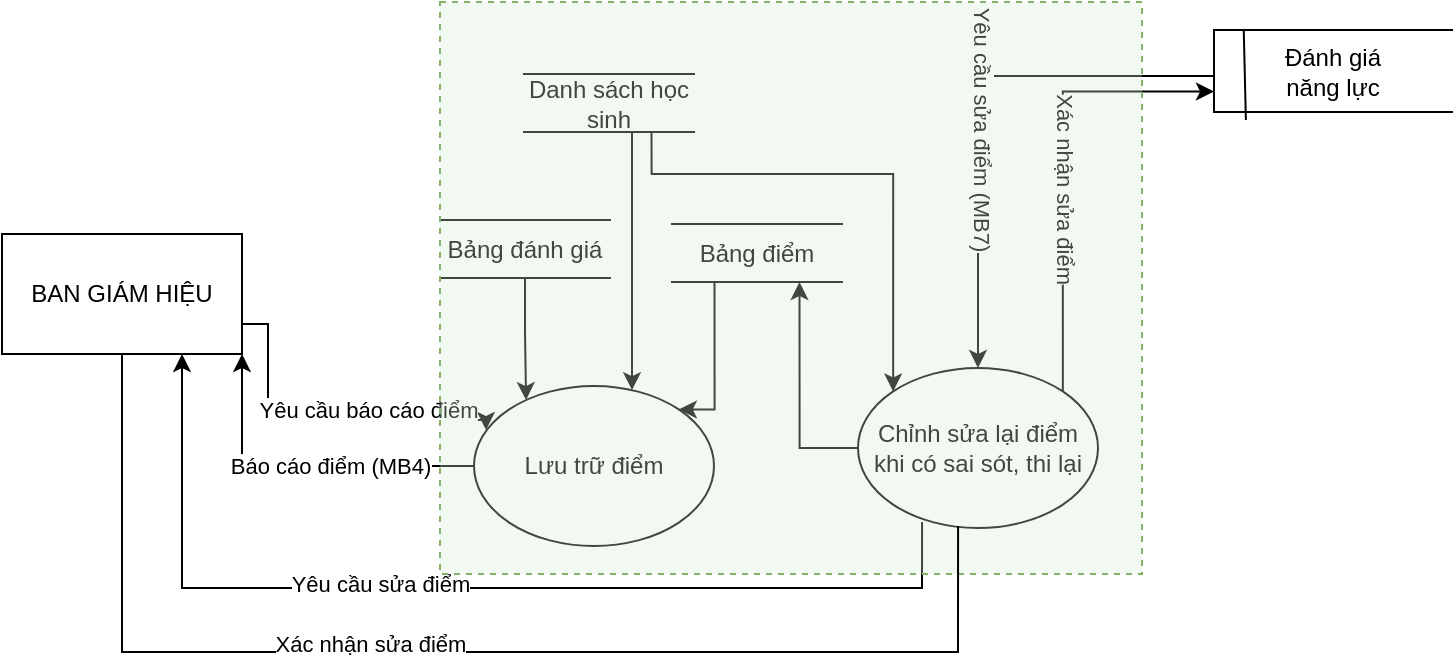 <mxfile version="14.6.9" type="github">
  <diagram id="v8CWMzZMD1nqFlNUUxB0" name="Page-1">
    <mxGraphModel dx="968" dy="539" grid="0" gridSize="10" guides="1" tooltips="1" connect="1" arrows="1" fold="1" page="1" pageScale="1" pageWidth="850" pageHeight="1100" background="#ffffff" math="0" shadow="0">
      <root>
        <mxCell id="0" />
        <mxCell id="1" parent="0" />
        <mxCell id="re4LQ4H5sNPmYUl-ZUZS-9" style="edgeStyle=orthogonalEdgeStyle;rounded=0;orthogonalLoop=1;jettySize=auto;html=1;entryX=0.75;entryY=1;entryDx=0;entryDy=0;align=right;exitX=0.267;exitY=0.963;exitDx=0;exitDy=0;exitPerimeter=0;" parent="1" source="re4LQ4H5sNPmYUl-ZUZS-49" target="re4LQ4H5sNPmYUl-ZUZS-21" edge="1">
          <mxGeometry relative="1" as="geometry">
            <Array as="points">
              <mxPoint x="495" y="500" />
              <mxPoint x="125" y="500" />
            </Array>
            <mxPoint x="109" y="687" as="sourcePoint" />
          </mxGeometry>
        </mxCell>
        <mxCell id="re4LQ4H5sNPmYUl-ZUZS-10" value="Yêu cầu sửa điểm" style="edgeLabel;html=1;align=center;verticalAlign=middle;resizable=0;points=[];" parent="re4LQ4H5sNPmYUl-ZUZS-9" vertex="1" connectable="0">
          <mxGeometry x="0.17" y="-2" relative="1" as="geometry">
            <mxPoint as="offset" />
          </mxGeometry>
        </mxCell>
        <mxCell id="RCif9exjOz4N3CUNnz2R-9" style="edgeStyle=orthogonalEdgeStyle;rounded=0;orthogonalLoop=1;jettySize=auto;html=1;exitX=1;exitY=0.75;exitDx=0;exitDy=0;entryX=0.05;entryY=0.275;entryDx=0;entryDy=0;entryPerimeter=0;" edge="1" parent="1" source="re4LQ4H5sNPmYUl-ZUZS-21" target="re4LQ4H5sNPmYUl-ZUZS-37">
          <mxGeometry relative="1" as="geometry">
            <Array as="points">
              <mxPoint x="168" y="368" />
              <mxPoint x="168" y="416" />
              <mxPoint x="277" y="416" />
            </Array>
          </mxGeometry>
        </mxCell>
        <mxCell id="RCif9exjOz4N3CUNnz2R-10" value="Yêu cầu báo cáo điểm" style="edgeLabel;html=1;align=center;verticalAlign=middle;resizable=0;points=[];" vertex="1" connectable="0" parent="RCif9exjOz4N3CUNnz2R-9">
          <mxGeometry x="0.086" y="1" relative="1" as="geometry">
            <mxPoint x="16" y="-4" as="offset" />
          </mxGeometry>
        </mxCell>
        <mxCell id="re4LQ4H5sNPmYUl-ZUZS-21" value="BAN GIÁM HIỆU" style="rounded=0;whiteSpace=wrap;html=1;" parent="1" vertex="1">
          <mxGeometry x="35" y="323" width="120" height="60" as="geometry" />
        </mxCell>
        <mxCell id="re4LQ4H5sNPmYUl-ZUZS-33" style="edgeStyle=orthogonalEdgeStyle;rounded=0;orthogonalLoop=1;jettySize=auto;html=1;entryX=0.5;entryY=0;entryDx=0;entryDy=0;exitX=0;exitY=0.5;exitDx=0;exitDy=0;" parent="1" source="re4LQ4H5sNPmYUl-ZUZS-50" target="re4LQ4H5sNPmYUl-ZUZS-49" edge="1">
          <mxGeometry relative="1" as="geometry">
            <Array as="points">
              <mxPoint x="523" y="244" />
            </Array>
            <mxPoint x="478" y="247" as="sourcePoint" />
          </mxGeometry>
        </mxCell>
        <mxCell id="re4LQ4H5sNPmYUl-ZUZS-34" value="Yêu cầu sửa điểm (MB7)" style="edgeLabel;html=1;align=center;verticalAlign=middle;resizable=0;points=[];rotation=90;" parent="re4LQ4H5sNPmYUl-ZUZS-33" vertex="1" connectable="0">
          <mxGeometry x="0.278" y="-4" relative="1" as="geometry">
            <mxPoint x="6" y="-24" as="offset" />
          </mxGeometry>
        </mxCell>
        <mxCell id="re4LQ4H5sNPmYUl-ZUZS-52" style="edgeStyle=orthogonalEdgeStyle;rounded=0;orthogonalLoop=1;jettySize=auto;html=1;exitX=0;exitY=0.5;exitDx=0;exitDy=0;entryX=1;entryY=1;entryDx=0;entryDy=0;" parent="1" source="re4LQ4H5sNPmYUl-ZUZS-37" target="re4LQ4H5sNPmYUl-ZUZS-21" edge="1">
          <mxGeometry relative="1" as="geometry" />
        </mxCell>
        <mxCell id="re4LQ4H5sNPmYUl-ZUZS-53" value="Báo cáo điểm (MB4)" style="edgeLabel;html=1;align=center;verticalAlign=middle;resizable=0;points=[];" parent="re4LQ4H5sNPmYUl-ZUZS-52" vertex="1" connectable="0">
          <mxGeometry x="-0.023" relative="1" as="geometry">
            <mxPoint x="12" as="offset" />
          </mxGeometry>
        </mxCell>
        <mxCell id="re4LQ4H5sNPmYUl-ZUZS-37" value="Lưu trữ điểm" style="ellipse;whiteSpace=wrap;html=1;" parent="1" vertex="1">
          <mxGeometry x="271" y="399" width="120" height="80" as="geometry" />
        </mxCell>
        <mxCell id="re4LQ4H5sNPmYUl-ZUZS-56" style="edgeStyle=orthogonalEdgeStyle;rounded=0;orthogonalLoop=1;jettySize=auto;html=1;exitX=0.25;exitY=1;exitDx=0;exitDy=0;entryX=1;entryY=0;entryDx=0;entryDy=0;" parent="1" source="re4LQ4H5sNPmYUl-ZUZS-43" target="re4LQ4H5sNPmYUl-ZUZS-37" edge="1">
          <mxGeometry relative="1" as="geometry">
            <Array as="points">
              <mxPoint x="391" y="411" />
            </Array>
          </mxGeometry>
        </mxCell>
        <mxCell id="re4LQ4H5sNPmYUl-ZUZS-43" value="Bảng điểm" style="shape=partialRectangle;whiteSpace=wrap;html=1;left=0;right=0;fillColor=none;rounded=0;shadow=0;glass=0;sketch=0;" parent="1" vertex="1">
          <mxGeometry x="370" y="318" width="85" height="29" as="geometry" />
        </mxCell>
        <mxCell id="re4LQ4H5sNPmYUl-ZUZS-48" style="edgeStyle=orthogonalEdgeStyle;rounded=0;orthogonalLoop=1;jettySize=auto;html=1;exitX=0.5;exitY=1;exitDx=0;exitDy=0;entryX=0.217;entryY=0.088;entryDx=0;entryDy=0;entryPerimeter=0;" parent="1" source="re4LQ4H5sNPmYUl-ZUZS-46" target="re4LQ4H5sNPmYUl-ZUZS-37" edge="1">
          <mxGeometry relative="1" as="geometry" />
        </mxCell>
        <mxCell id="re4LQ4H5sNPmYUl-ZUZS-46" value="Bảng đánh giá" style="shape=partialRectangle;whiteSpace=wrap;html=1;left=0;right=0;fillColor=none;rounded=0;shadow=0;glass=0;sketch=0;" parent="1" vertex="1">
          <mxGeometry x="254" y="316" width="85" height="29" as="geometry" />
        </mxCell>
        <mxCell id="re4LQ4H5sNPmYUl-ZUZS-54" style="edgeStyle=orthogonalEdgeStyle;rounded=0;orthogonalLoop=1;jettySize=auto;html=1;exitX=0;exitY=0.5;exitDx=0;exitDy=0;entryX=0.75;entryY=1;entryDx=0;entryDy=0;" parent="1" source="re4LQ4H5sNPmYUl-ZUZS-49" target="re4LQ4H5sNPmYUl-ZUZS-43" edge="1">
          <mxGeometry relative="1" as="geometry" />
        </mxCell>
        <mxCell id="RCif9exjOz4N3CUNnz2R-7" style="edgeStyle=orthogonalEdgeStyle;rounded=0;orthogonalLoop=1;jettySize=auto;html=1;exitX=1;exitY=0;exitDx=0;exitDy=0;entryX=0;entryY=0.75;entryDx=0;entryDy=0;" edge="1" parent="1" source="re4LQ4H5sNPmYUl-ZUZS-49" target="re4LQ4H5sNPmYUl-ZUZS-50">
          <mxGeometry relative="1" as="geometry">
            <Array as="points">
              <mxPoint x="565" y="252" />
            </Array>
          </mxGeometry>
        </mxCell>
        <mxCell id="RCif9exjOz4N3CUNnz2R-8" value="Xác nhận sửa điểm" style="edgeLabel;html=1;align=center;verticalAlign=middle;resizable=0;points=[];rotation=90;" vertex="1" connectable="0" parent="RCif9exjOz4N3CUNnz2R-7">
          <mxGeometry x="-0.098" y="-1" relative="1" as="geometry">
            <mxPoint as="offset" />
          </mxGeometry>
        </mxCell>
        <mxCell id="re4LQ4H5sNPmYUl-ZUZS-49" value="Chỉnh sửa lại điểm khi có sai sót, thi lại" style="ellipse;whiteSpace=wrap;html=1;" parent="1" vertex="1">
          <mxGeometry x="463" y="390" width="120" height="80" as="geometry" />
        </mxCell>
        <mxCell id="re4LQ4H5sNPmYUl-ZUZS-50" value="&lt;div&gt;Đánh giá &lt;br&gt;&lt;/div&gt;&lt;div&gt;năng lực&lt;/div&gt;" style="shape=partialRectangle;whiteSpace=wrap;html=1;bottom=1;right=0;left=1;top=1;fillColor=none;routingCenterX=-0.5;" parent="1" vertex="1">
          <mxGeometry x="641" y="221" width="119" height="41" as="geometry" />
        </mxCell>
        <mxCell id="re4LQ4H5sNPmYUl-ZUZS-51" value="" style="endArrow=none;html=1;exitX=0.125;exitY=0;exitDx=0;exitDy=0;exitPerimeter=0;entryX=0.134;entryY=1.098;entryDx=0;entryDy=0;entryPerimeter=0;" parent="1" source="re4LQ4H5sNPmYUl-ZUZS-50" target="re4LQ4H5sNPmYUl-ZUZS-50" edge="1">
          <mxGeometry width="50" height="50" relative="1" as="geometry">
            <mxPoint x="944" y="152.49" as="sourcePoint" />
            <mxPoint x="726" y="298.49" as="targetPoint" />
          </mxGeometry>
        </mxCell>
        <mxCell id="RCif9exjOz4N3CUNnz2R-2" style="edgeStyle=orthogonalEdgeStyle;rounded=0;orthogonalLoop=1;jettySize=auto;html=1;exitX=0.25;exitY=1;exitDx=0;exitDy=0;" edge="1" parent="1" source="RCif9exjOz4N3CUNnz2R-1" target="re4LQ4H5sNPmYUl-ZUZS-37">
          <mxGeometry relative="1" as="geometry">
            <Array as="points">
              <mxPoint x="350" y="272" />
            </Array>
          </mxGeometry>
        </mxCell>
        <mxCell id="RCif9exjOz4N3CUNnz2R-3" style="edgeStyle=orthogonalEdgeStyle;rounded=0;orthogonalLoop=1;jettySize=auto;html=1;exitX=0.75;exitY=1;exitDx=0;exitDy=0;entryX=0;entryY=0;entryDx=0;entryDy=0;" edge="1" parent="1" source="RCif9exjOz4N3CUNnz2R-1" target="re4LQ4H5sNPmYUl-ZUZS-49">
          <mxGeometry relative="1" as="geometry">
            <Array as="points">
              <mxPoint x="360" y="293" />
              <mxPoint x="481" y="293" />
            </Array>
          </mxGeometry>
        </mxCell>
        <mxCell id="RCif9exjOz4N3CUNnz2R-1" value="Danh sách học sinh" style="shape=partialRectangle;whiteSpace=wrap;html=1;left=0;right=0;fillColor=none;rounded=0;shadow=0;glass=0;sketch=0;" vertex="1" parent="1">
          <mxGeometry x="296" y="243" width="85" height="29" as="geometry" />
        </mxCell>
        <mxCell id="re4LQ4H5sNPmYUl-ZUZS-57" value="" style="rounded=0;whiteSpace=wrap;html=1;fillOpacity=30;fillColor=#d5e8d4;strokeColor=#82b366;dashed=1;" parent="1" vertex="1">
          <mxGeometry x="254" y="207" width="351" height="286" as="geometry" />
        </mxCell>
        <mxCell id="RCif9exjOz4N3CUNnz2R-5" value="" style="edgeStyle=orthogonalEdgeStyle;orthogonalLoop=1;jettySize=auto;html=1;exitX=0.5;exitY=1;exitDx=0;exitDy=0;rounded=0;fontStyle=0;endArrow=none;entryX=0.417;entryY=0.988;entryDx=0;entryDy=0;entryPerimeter=0;" edge="1" parent="1" source="re4LQ4H5sNPmYUl-ZUZS-21" target="re4LQ4H5sNPmYUl-ZUZS-49">
          <mxGeometry relative="1" as="geometry">
            <mxPoint x="25" y="743" as="targetPoint" />
            <Array as="points">
              <mxPoint x="95" y="532" />
              <mxPoint x="513" y="532" />
            </Array>
            <mxPoint x="95" y="383" as="sourcePoint" />
          </mxGeometry>
        </mxCell>
        <mxCell id="RCif9exjOz4N3CUNnz2R-6" value="Xác nhận sửa điểm" style="edgeLabel;html=1;align=center;verticalAlign=middle;resizable=0;points=[];" vertex="1" connectable="0" parent="RCif9exjOz4N3CUNnz2R-5">
          <mxGeometry x="-0.134" y="4" relative="1" as="geometry">
            <mxPoint as="offset" />
          </mxGeometry>
        </mxCell>
      </root>
    </mxGraphModel>
  </diagram>
</mxfile>
